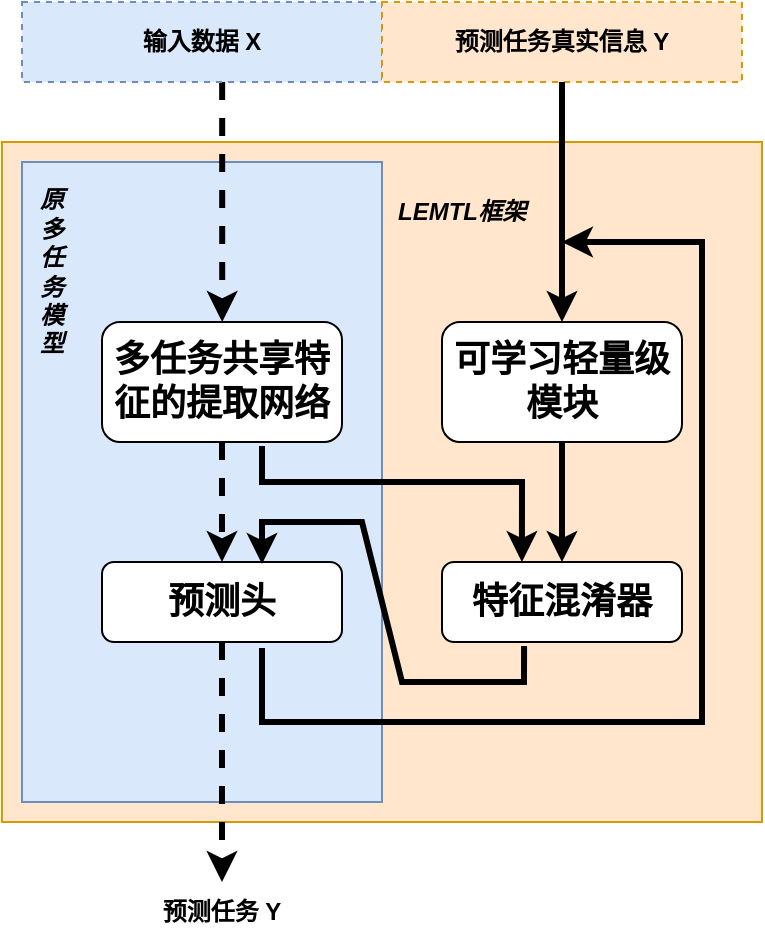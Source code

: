 <mxfile version="24.7.16">
  <diagram name="Page-1" id="u_PIz6emV0qA4rtQVPPR">
    <mxGraphModel dx="1434" dy="746" grid="1" gridSize="10" guides="1" tooltips="1" connect="1" arrows="1" fold="1" page="1" pageScale="1" pageWidth="827" pageHeight="1169" math="0" shadow="0">
      <root>
        <mxCell id="0" />
        <mxCell id="1" parent="0" />
        <mxCell id="fJKymjy_2eBl3symt3s9-21" value="" style="rounded=0;whiteSpace=wrap;html=1;fillColor=#ffe6cc;strokeColor=#d79b00;" parent="1" vertex="1">
          <mxGeometry x="150" y="150" width="380" height="340" as="geometry" />
        </mxCell>
        <mxCell id="fJKymjy_2eBl3symt3s9-20" value="" style="rounded=0;whiteSpace=wrap;html=1;fillColor=#dae8fc;strokeColor=#6c8ebf;" parent="1" vertex="1">
          <mxGeometry x="160" y="160" width="180" height="320" as="geometry" />
        </mxCell>
        <mxCell id="fJKymjy_2eBl3symt3s9-1" value="&lt;b&gt;&lt;font style=&quot;font-size: 18px;&quot;&gt;多任务共享特征的提取网络&lt;/font&gt;&lt;/b&gt;" style="rounded=1;whiteSpace=wrap;html=1;" parent="1" vertex="1">
          <mxGeometry x="200" y="240" width="120" height="60" as="geometry" />
        </mxCell>
        <mxCell id="fJKymjy_2eBl3symt3s9-2" value="&lt;b&gt;&lt;font style=&quot;font-size: 18px;&quot;&gt;预测头&lt;/font&gt;&lt;/b&gt;" style="rounded=1;whiteSpace=wrap;html=1;" parent="1" vertex="1">
          <mxGeometry x="200" y="360" width="120" height="40" as="geometry" />
        </mxCell>
        <mxCell id="fJKymjy_2eBl3symt3s9-3" value="&lt;b&gt;&lt;font style=&quot;font-size: 18px;&quot;&gt;可学习轻量级模块&lt;/font&gt;&lt;/b&gt;" style="rounded=1;whiteSpace=wrap;html=1;" parent="1" vertex="1">
          <mxGeometry x="370" y="240" width="120" height="60" as="geometry" />
        </mxCell>
        <mxCell id="fJKymjy_2eBl3symt3s9-9" value="" style="edgeStyle=orthogonalEdgeStyle;rounded=0;orthogonalLoop=1;jettySize=auto;html=1;exitX=0.556;exitY=1;exitDx=0;exitDy=0;exitPerimeter=0;fillColor=#d5e8d4;strokeColor=#000000;strokeWidth=3;dashed=1;" parent="1" source="fJKymjy_2eBl3symt3s9-5" target="fJKymjy_2eBl3symt3s9-1" edge="1">
          <mxGeometry relative="1" as="geometry">
            <mxPoint x="260" y="130" as="sourcePoint" />
            <Array as="points">
              <mxPoint x="260" y="190" />
              <mxPoint x="260" y="190" />
            </Array>
          </mxGeometry>
        </mxCell>
        <mxCell id="fJKymjy_2eBl3symt3s9-5" value="&lt;b&gt;输入数据 X&lt;/b&gt;" style="text;html=1;align=center;verticalAlign=middle;whiteSpace=wrap;rounded=0;fillColor=#dae8fc;strokeColor=#6c8ebf;dashed=1;strokeWidth=1;" parent="1" vertex="1">
          <mxGeometry x="160" y="80" width="180" height="40" as="geometry" />
        </mxCell>
        <mxCell id="fJKymjy_2eBl3symt3s9-6" value="&lt;b&gt;预测任务真实信息 Y&lt;/b&gt;" style="text;html=1;align=center;verticalAlign=middle;whiteSpace=wrap;rounded=0;fillColor=#ffe6cc;strokeColor=#d79b00;dashed=1;strokeWidth=1;" parent="1" vertex="1">
          <mxGeometry x="340" y="80" width="180" height="40" as="geometry" />
        </mxCell>
        <mxCell id="fJKymjy_2eBl3symt3s9-7" value="" style="endArrow=classic;html=1;rounded=0;exitX=0.5;exitY=1;exitDx=0;exitDy=0;entryX=0.5;entryY=0;entryDx=0;entryDy=0;strokeWidth=3;fillColor=#d5e8d4;strokeColor=#000000;dashed=1;" parent="1" source="fJKymjy_2eBl3symt3s9-1" target="fJKymjy_2eBl3symt3s9-2" edge="1">
          <mxGeometry width="50" height="50" relative="1" as="geometry">
            <mxPoint x="270" y="170" as="sourcePoint" />
            <mxPoint x="270" y="250" as="targetPoint" />
          </mxGeometry>
        </mxCell>
        <mxCell id="fJKymjy_2eBl3symt3s9-8" value="" style="endArrow=classic;html=1;rounded=0;strokeWidth=3;" parent="1" edge="1">
          <mxGeometry width="50" height="50" relative="1" as="geometry">
            <mxPoint x="280" y="403" as="sourcePoint" />
            <mxPoint x="430" y="200" as="targetPoint" />
            <Array as="points">
              <mxPoint x="280" y="440" />
              <mxPoint x="500" y="440" />
              <mxPoint x="500" y="200" />
            </Array>
          </mxGeometry>
        </mxCell>
        <mxCell id="fJKymjy_2eBl3symt3s9-11" value="" style="edgeStyle=orthogonalEdgeStyle;rounded=0;orthogonalLoop=1;jettySize=auto;html=1;entryX=0.5;entryY=0;entryDx=0;entryDy=0;exitX=0.5;exitY=1;exitDx=0;exitDy=0;strokeWidth=3;" parent="1" source="fJKymjy_2eBl3symt3s9-6" target="fJKymjy_2eBl3symt3s9-3" edge="1">
          <mxGeometry relative="1" as="geometry">
            <mxPoint x="430" y="130" as="sourcePoint" />
            <mxPoint x="420" y="230" as="targetPoint" />
          </mxGeometry>
        </mxCell>
        <mxCell id="fJKymjy_2eBl3symt3s9-14" value="" style="endArrow=classic;html=1;rounded=0;exitX=0.5;exitY=1;exitDx=0;exitDy=0;entryX=0.5;entryY=0;entryDx=0;entryDy=0;fillColor=#d5e8d4;strokeColor=#000000;strokeWidth=3;dashed=1;" parent="1" source="fJKymjy_2eBl3symt3s9-2" target="fJKymjy_2eBl3symt3s9-15" edge="1">
          <mxGeometry width="50" height="50" relative="1" as="geometry">
            <mxPoint x="390" y="410" as="sourcePoint" />
            <mxPoint x="260" y="490" as="targetPoint" />
          </mxGeometry>
        </mxCell>
        <mxCell id="fJKymjy_2eBl3symt3s9-15" value="&lt;b&gt;预测任务 Y&lt;/b&gt;" style="text;html=1;align=center;verticalAlign=middle;whiteSpace=wrap;rounded=0;" parent="1" vertex="1">
          <mxGeometry x="200" y="520" width="120" height="30" as="geometry" />
        </mxCell>
        <mxCell id="fJKymjy_2eBl3symt3s9-16" value="&lt;b&gt;&lt;font style=&quot;font-size: 18px;&quot;&gt;特征混淆器&lt;/font&gt;&lt;/b&gt;" style="rounded=1;whiteSpace=wrap;html=1;" parent="1" vertex="1">
          <mxGeometry x="370" y="360" width="120" height="40" as="geometry" />
        </mxCell>
        <mxCell id="fJKymjy_2eBl3symt3s9-17" value="" style="endArrow=classic;html=1;rounded=0;exitX=0.5;exitY=1;exitDx=0;exitDy=0;entryX=0.5;entryY=0;entryDx=0;entryDy=0;strokeWidth=3;" parent="1" source="fJKymjy_2eBl3symt3s9-3" target="fJKymjy_2eBl3symt3s9-16" edge="1">
          <mxGeometry width="50" height="50" relative="1" as="geometry">
            <mxPoint x="390" y="410" as="sourcePoint" />
            <mxPoint x="440" y="360" as="targetPoint" />
          </mxGeometry>
        </mxCell>
        <mxCell id="fJKymjy_2eBl3symt3s9-18" value="" style="endArrow=classic;html=1;rounded=0;entryX=0.333;entryY=0;entryDx=0;entryDy=0;entryPerimeter=0;strokeWidth=3;" parent="1" target="fJKymjy_2eBl3symt3s9-16" edge="1">
          <mxGeometry width="50" height="50" relative="1" as="geometry">
            <mxPoint x="280" y="302" as="sourcePoint" />
            <mxPoint x="380" y="330" as="targetPoint" />
            <Array as="points">
              <mxPoint x="280" y="320" />
              <mxPoint x="410" y="320" />
            </Array>
          </mxGeometry>
        </mxCell>
        <mxCell id="fJKymjy_2eBl3symt3s9-19" value="" style="endArrow=classic;html=1;rounded=0;exitX=0.342;exitY=1.05;exitDx=0;exitDy=0;exitPerimeter=0;strokeWidth=3;" parent="1" source="fJKymjy_2eBl3symt3s9-16" edge="1">
          <mxGeometry width="50" height="50" relative="1" as="geometry">
            <mxPoint x="400" y="420" as="sourcePoint" />
            <mxPoint x="280" y="361" as="targetPoint" />
            <Array as="points">
              <mxPoint x="411" y="420" />
              <mxPoint x="350" y="420" />
              <mxPoint x="330" y="340" />
              <mxPoint x="280" y="340" />
            </Array>
          </mxGeometry>
        </mxCell>
        <mxCell id="qYPAdmig81G31VO67d0S-3" value="&lt;i&gt;&lt;b&gt;原&lt;/b&gt;&lt;/i&gt;&lt;div&gt;&lt;i&gt;&lt;b&gt;多&lt;/b&gt;&lt;/i&gt;&lt;/div&gt;&lt;div&gt;&lt;i&gt;&lt;b&gt;任&lt;/b&gt;&lt;/i&gt;&lt;/div&gt;&lt;div&gt;&lt;i&gt;&lt;b&gt;务&lt;/b&gt;&lt;/i&gt;&lt;/div&gt;&lt;div&gt;&lt;i&gt;&lt;b&gt;模&lt;/b&gt;&lt;/i&gt;&lt;/div&gt;&lt;div&gt;&lt;i&gt;&lt;b&gt;型&lt;/b&gt;&lt;/i&gt;&lt;/div&gt;" style="text;html=1;align=center;verticalAlign=middle;whiteSpace=wrap;rounded=0;" vertex="1" parent="1">
          <mxGeometry x="160" y="170" width="30" height="90" as="geometry" />
        </mxCell>
        <mxCell id="qYPAdmig81G31VO67d0S-4" value="&lt;b&gt;&lt;i&gt;LEMTL框架&lt;/i&gt;&lt;/b&gt;" style="text;html=1;align=center;verticalAlign=middle;whiteSpace=wrap;rounded=0;" vertex="1" parent="1">
          <mxGeometry x="340" y="170" width="80" height="30" as="geometry" />
        </mxCell>
      </root>
    </mxGraphModel>
  </diagram>
</mxfile>
